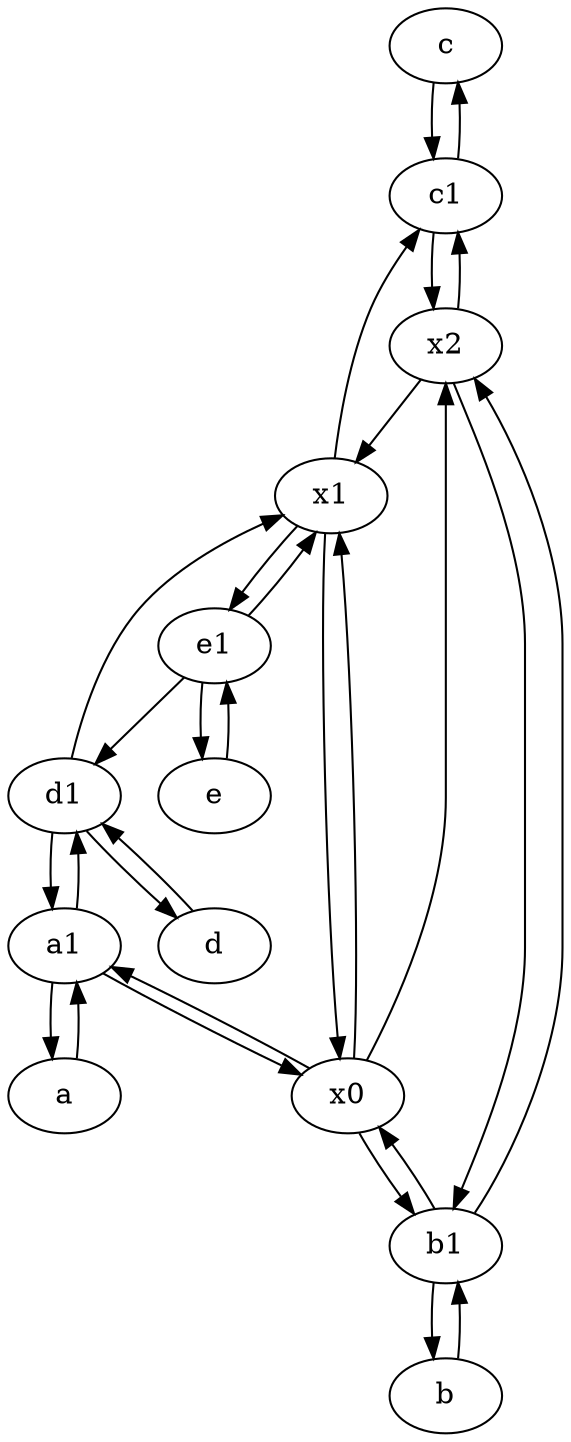 digraph  {
	c [pos="20,10!"];
	e1 [pos="25,45!"];
	x1;
	x2;
	a1 [pos="40,15!"];
	b1 [pos="45,20!"];
	c1 [pos="30,15!"];
	b [pos="50,20!"];
	d1 [pos="25,30!"];
	e [pos="30,50!"];
	x0;
	d [pos="20,30!"];
	a [pos="40,10!"];
	x1 -> c1;
	c1 -> c;
	e1 -> d1;
	d1 -> d;
	c -> c1;
	a1 -> d1;
	d -> d1;
	x0 -> x1;
	a1 -> x0;
	d1 -> x1;
	a -> a1;
	x2 -> b1;
	b1 -> x0;
	x0 -> x2;
	e1 -> e;
	x2 -> x1;
	x1 -> x0;
	b -> b1;
	e -> e1;
	x2 -> c1;
	b1 -> b;
	x0 -> b1;
	x1 -> e1;
	e1 -> x1;
	a1 -> a;
	d1 -> a1;
	c1 -> x2;
	x0 -> a1;
	b1 -> x2;

	}